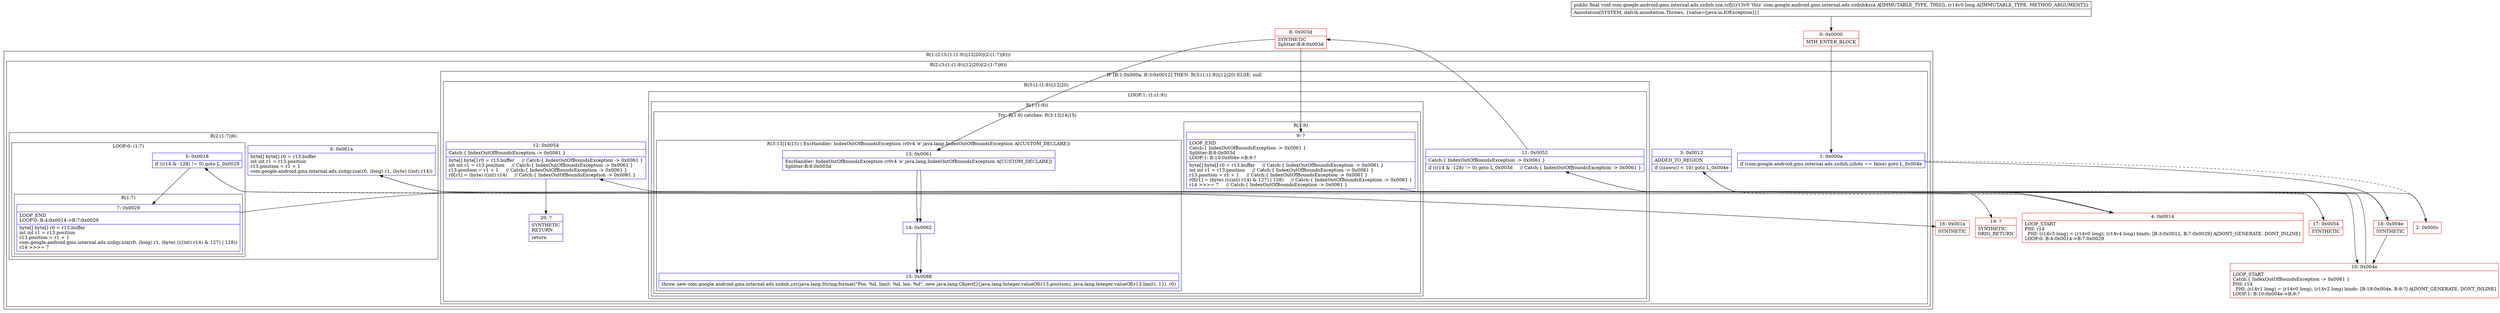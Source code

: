 digraph "CFG forcom.google.android.gms.internal.ads.zzdnh.zza.zzfj(J)V" {
subgraph cluster_Region_909455458 {
label = "R(1:(2:(3:(1:(1:9))|12|20)|(2:(1:7)|6)))";
node [shape=record,color=blue];
subgraph cluster_Region_1446187481 {
label = "R(2:(3:(1:(1:9))|12|20)|(2:(1:7)|6))";
node [shape=record,color=blue];
subgraph cluster_IfRegion_1658796356 {
label = "IF [B:1:0x000a, B:3:0x0012] THEN: R(3:(1:(1:9))|12|20) ELSE: null";
node [shape=record,color=blue];
Node_1 [shape=record,label="{1\:\ 0x000a|if (com.google.android.gms.internal.ads.zzdnh.zzhdn == false) goto L_0x004e\l}"];
Node_3 [shape=record,label="{3\:\ 0x0012|ADDED_TO_REGION\l|if (zzawu() \< 10) goto L_0x004e\l}"];
subgraph cluster_Region_518957623 {
label = "R(3:(1:(1:9))|12|20)";
node [shape=record,color=blue];
subgraph cluster_LoopRegion_1429598202 {
label = "LOOP:1: (1:(1:9))";
node [shape=record,color=blue];
Node_11 [shape=record,label="{11\:\ 0x0052|Catch:\{ IndexOutOfBoundsException \-\> 0x0061 \}\l|if ((r14 & \-128) != 0) goto L_0x003d     \/\/ Catch:\{ IndexOutOfBoundsException \-\> 0x0061 \}\l}"];
subgraph cluster_Region_1251767070 {
label = "R(1:(1:9))";
node [shape=record,color=blue];
subgraph cluster_TryCatchRegion_82779725 {
label = "Try: R(1:9) catches: R(3:13|14|15)";
node [shape=record,color=blue];
subgraph cluster_Region_1411170522 {
label = "R(1:9)";
node [shape=record,color=blue];
Node_9 [shape=record,label="{9\:\ ?|LOOP_END\lCatch:\{ IndexOutOfBoundsException \-\> 0x0061 \}\lSplitter:B:8:0x003d\lLOOP:1: B:10:0x004e\-\>B:9:?\l|byte[] byte[] r0 = r13.buffer     \/\/ Catch:\{ IndexOutOfBoundsException \-\> 0x0061 \}\lint int r1 = r13.position     \/\/ Catch:\{ IndexOutOfBoundsException \-\> 0x0061 \}\lr13.position = r1 + 1     \/\/ Catch:\{ IndexOutOfBoundsException \-\> 0x0061 \}\lr0[r1] = (byte) ((((int) r14) & 127) \| 128)     \/\/ Catch:\{ IndexOutOfBoundsException \-\> 0x0061 \}\lr14 \>\>\>= 7     \/\/ Catch:\{ IndexOutOfBoundsException \-\> 0x0061 \}\l}"];
}
subgraph cluster_Region_534839949 {
label = "R(3:13|14|15) | ExcHandler: IndexOutOfBoundsException (r0v4 'e' java.lang.IndexOutOfBoundsException A[CUSTOM_DECLARE])\l";
node [shape=record,color=blue];
Node_13 [shape=record,label="{13\:\ 0x0061|ExcHandler: IndexOutOfBoundsException (r0v4 'e' java.lang.IndexOutOfBoundsException A[CUSTOM_DECLARE])\lSplitter:B:8:0x003d\l}"];
Node_14 [shape=record,label="{14\:\ 0x0062}"];
Node_15 [shape=record,label="{15\:\ 0x0088|throw new com.google.android.gms.internal.ads.zzdnh.zzc(java.lang.String.format(\"Pos: %d, limit: %d, len: %d\", new java.lang.Object[]\{java.lang.Integer.valueOf(r13.position), java.lang.Integer.valueOf(r13.limit), 1\}), r0)\l}"];
}
}
}
}
Node_12 [shape=record,label="{12\:\ 0x0054|Catch:\{ IndexOutOfBoundsException \-\> 0x0061 \}\l|byte[] byte[] r0 = r13.buffer     \/\/ Catch:\{ IndexOutOfBoundsException \-\> 0x0061 \}\lint int r1 = r13.position     \/\/ Catch:\{ IndexOutOfBoundsException \-\> 0x0061 \}\lr13.position = r1 + 1     \/\/ Catch:\{ IndexOutOfBoundsException \-\> 0x0061 \}\lr0[r1] = (byte) ((int) r14)     \/\/ Catch:\{ IndexOutOfBoundsException \-\> 0x0061 \}\l}"];
Node_20 [shape=record,label="{20\:\ ?|SYNTHETIC\lRETURN\l|return\l}"];
}
}
subgraph cluster_Region_120199888 {
label = "R(2:(1:7)|6)";
node [shape=record,color=blue];
subgraph cluster_LoopRegion_1699833012 {
label = "LOOP:0: (1:7)";
node [shape=record,color=blue];
Node_5 [shape=record,label="{5\:\ 0x0018|if ((r14 & \-128) != 0) goto L_0x0029\l}"];
subgraph cluster_Region_328953009 {
label = "R(1:7)";
node [shape=record,color=blue];
Node_7 [shape=record,label="{7\:\ 0x0029|LOOP_END\lLOOP:0: B:4:0x0014\-\>B:7:0x0029\l|byte[] byte[] r0 = r13.buffer\lint int r1 = r13.position\lr13.position = r1 + 1\lcom.google.android.gms.internal.ads.zzdqy.zza(r0, (long) r1, (byte) ((((int) r14) & 127) \| 128))\lr14 \>\>\>= 7\l}"];
}
}
Node_6 [shape=record,label="{6\:\ 0x001a|byte[] byte[] r0 = r13.buffer\lint int r1 = r13.position\lr13.position = r1 + 1\lcom.google.android.gms.internal.ads.zzdqy.zza(r0, (long) r1, (byte) ((int) r14))\l}"];
}
}
}
subgraph cluster_Region_534839949 {
label = "R(3:13|14|15) | ExcHandler: IndexOutOfBoundsException (r0v4 'e' java.lang.IndexOutOfBoundsException A[CUSTOM_DECLARE])\l";
node [shape=record,color=blue];
Node_13 [shape=record,label="{13\:\ 0x0061|ExcHandler: IndexOutOfBoundsException (r0v4 'e' java.lang.IndexOutOfBoundsException A[CUSTOM_DECLARE])\lSplitter:B:8:0x003d\l}"];
Node_14 [shape=record,label="{14\:\ 0x0062}"];
Node_15 [shape=record,label="{15\:\ 0x0088|throw new com.google.android.gms.internal.ads.zzdnh.zzc(java.lang.String.format(\"Pos: %d, limit: %d, len: %d\", new java.lang.Object[]\{java.lang.Integer.valueOf(r13.position), java.lang.Integer.valueOf(r13.limit), 1\}), r0)\l}"];
}
Node_0 [shape=record,color=red,label="{0\:\ 0x0000|MTH_ENTER_BLOCK\l}"];
Node_2 [shape=record,color=red,label="{2\:\ 0x000c}"];
Node_4 [shape=record,color=red,label="{4\:\ 0x0014|LOOP_START\lPHI: r14 \l  PHI: (r14v3 long) = (r14v0 long), (r14v4 long) binds: [B:3:0x0012, B:7:0x0029] A[DONT_GENERATE, DONT_INLINE]\lLOOP:0: B:4:0x0014\-\>B:7:0x0029\l}"];
Node_8 [shape=record,color=red,label="{8\:\ 0x003d|SYNTHETIC\lSplitter:B:8:0x003d\l}"];
Node_10 [shape=record,color=red,label="{10\:\ 0x004e|LOOP_START\lCatch:\{ IndexOutOfBoundsException \-\> 0x0061 \}\lPHI: r14 \l  PHI: (r14v1 long) = (r14v0 long), (r14v2 long) binds: [B:18:0x004e, B:9:?] A[DONT_GENERATE, DONT_INLINE]\lLOOP:1: B:10:0x004e\-\>B:9:?\l}"];
Node_16 [shape=record,color=red,label="{16\:\ 0x001a|SYNTHETIC\l}"];
Node_17 [shape=record,color=red,label="{17\:\ 0x0054|SYNTHETIC\l}"];
Node_18 [shape=record,color=red,label="{18\:\ 0x004e|SYNTHETIC\l}"];
Node_19 [shape=record,color=red,label="{19\:\ ?|SYNTHETIC\lORIG_RETURN\l}"];
MethodNode[shape=record,label="{public final void com.google.android.gms.internal.ads.zzdnh.zza.zzfj((r13v0 'this' com.google.android.gms.internal.ads.zzdnh$zza A[IMMUTABLE_TYPE, THIS]), (r14v0 long A[IMMUTABLE_TYPE, METHOD_ARGUMENT]))  | Annotation[SYSTEM, dalvik.annotation.Throws, \{value=[java.io.IOException]\}]\l}"];
MethodNode -> Node_0;
Node_1 -> Node_2[style=dashed];
Node_1 -> Node_18;
Node_3 -> Node_4[style=dashed];
Node_3 -> Node_18;
Node_11 -> Node_8;
Node_11 -> Node_17[style=dashed];
Node_9 -> Node_10;
Node_13 -> Node_14;
Node_14 -> Node_15;
Node_12 -> Node_20;
Node_5 -> Node_7;
Node_5 -> Node_16[style=dashed];
Node_7 -> Node_4;
Node_6 -> Node_19;
Node_13 -> Node_14;
Node_14 -> Node_15;
Node_0 -> Node_1;
Node_2 -> Node_3;
Node_4 -> Node_5;
Node_8 -> Node_9;
Node_8 -> Node_13;
Node_10 -> Node_11;
Node_16 -> Node_6;
Node_17 -> Node_12;
Node_18 -> Node_10;
}

